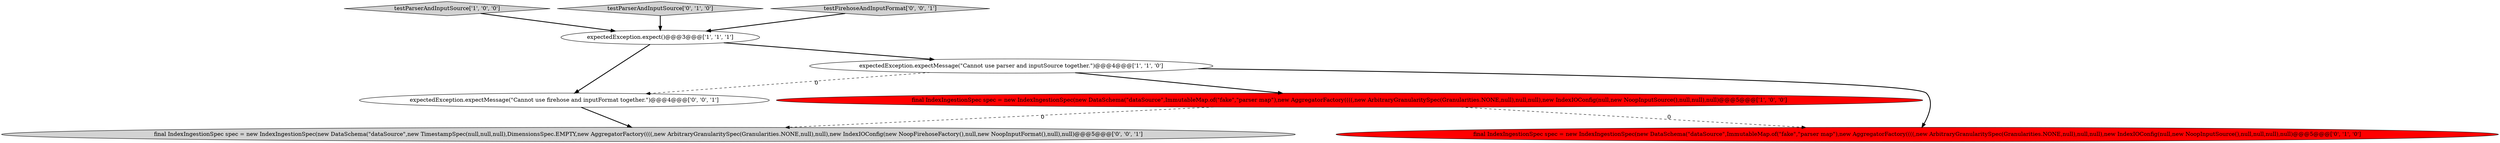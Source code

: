 digraph {
6 [style = filled, label = "expectedException.expectMessage(\"Cannot use firehose and inputFormat together.\")@@@4@@@['0', '0', '1']", fillcolor = white, shape = ellipse image = "AAA0AAABBB3BBB"];
4 [style = filled, label = "final IndexIngestionSpec spec = new IndexIngestionSpec(new DataSchema(\"dataSource\",ImmutableMap.of(\"fake\",\"parser map\"),new AggregatorFactory((((,new ArbitraryGranularitySpec(Granularities.NONE,null),null,null),new IndexIOConfig(null,new NoopInputSource(),null,null,null),null)@@@5@@@['0', '1', '0']", fillcolor = red, shape = ellipse image = "AAA1AAABBB2BBB"];
3 [style = filled, label = "expectedException.expectMessage(\"Cannot use parser and inputSource together.\")@@@4@@@['1', '1', '0']", fillcolor = white, shape = ellipse image = "AAA0AAABBB1BBB"];
2 [style = filled, label = "testParserAndInputSource['1', '0', '0']", fillcolor = lightgray, shape = diamond image = "AAA0AAABBB1BBB"];
5 [style = filled, label = "testParserAndInputSource['0', '1', '0']", fillcolor = lightgray, shape = diamond image = "AAA0AAABBB2BBB"];
1 [style = filled, label = "final IndexIngestionSpec spec = new IndexIngestionSpec(new DataSchema(\"dataSource\",ImmutableMap.of(\"fake\",\"parser map\"),new AggregatorFactory((((,new ArbitraryGranularitySpec(Granularities.NONE,null),null,null),new IndexIOConfig(null,new NoopInputSource(),null,null),null)@@@5@@@['1', '0', '0']", fillcolor = red, shape = ellipse image = "AAA1AAABBB1BBB"];
7 [style = filled, label = "final IndexIngestionSpec spec = new IndexIngestionSpec(new DataSchema(\"dataSource\",new TimestampSpec(null,null,null),DimensionsSpec.EMPTY,new AggregatorFactory((((,new ArbitraryGranularitySpec(Granularities.NONE,null),null),new IndexIOConfig(new NoopFirehoseFactory(),null,new NoopInputFormat(),null),null)@@@5@@@['0', '0', '1']", fillcolor = lightgray, shape = ellipse image = "AAA0AAABBB3BBB"];
8 [style = filled, label = "testFirehoseAndInputFormat['0', '0', '1']", fillcolor = lightgray, shape = diamond image = "AAA0AAABBB3BBB"];
0 [style = filled, label = "expectedException.expect()@@@3@@@['1', '1', '1']", fillcolor = white, shape = ellipse image = "AAA0AAABBB1BBB"];
8->0 [style = bold, label=""];
0->3 [style = bold, label=""];
1->4 [style = dashed, label="0"];
2->0 [style = bold, label=""];
3->6 [style = dashed, label="0"];
1->7 [style = dashed, label="0"];
6->7 [style = bold, label=""];
5->0 [style = bold, label=""];
3->1 [style = bold, label=""];
0->6 [style = bold, label=""];
3->4 [style = bold, label=""];
}
